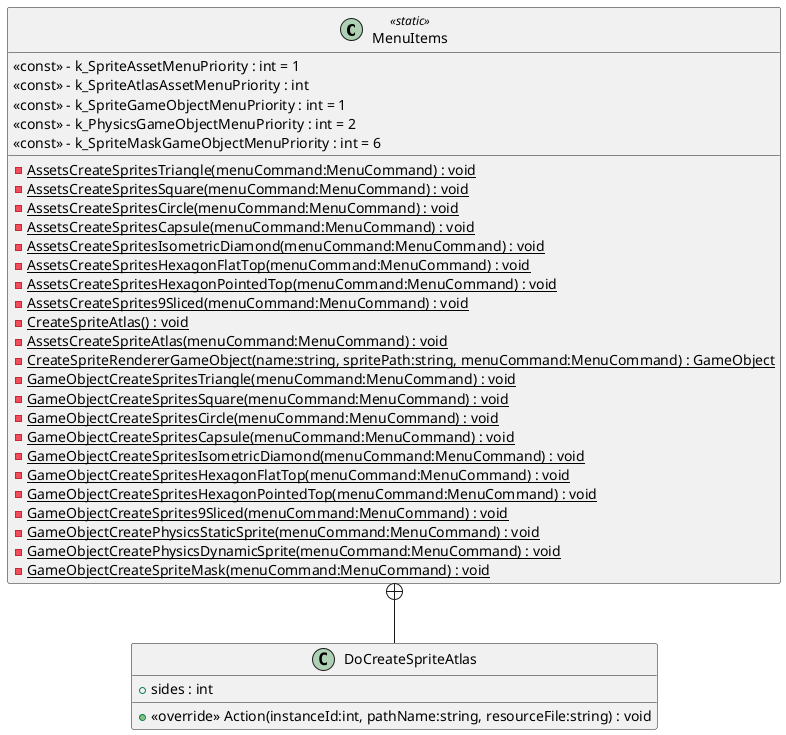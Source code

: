 @startuml
class MenuItems <<static>> {
    <<const>> - k_SpriteAssetMenuPriority : int = 1
    <<const>> - k_SpriteAtlasAssetMenuPriority : int
    <<const>> - k_SpriteGameObjectMenuPriority : int = 1
    <<const>> - k_PhysicsGameObjectMenuPriority : int = 2
    <<const>> - k_SpriteMaskGameObjectMenuPriority : int = 6
    {static} - AssetsCreateSpritesTriangle(menuCommand:MenuCommand) : void
    {static} - AssetsCreateSpritesSquare(menuCommand:MenuCommand) : void
    {static} - AssetsCreateSpritesCircle(menuCommand:MenuCommand) : void
    {static} - AssetsCreateSpritesCapsule(menuCommand:MenuCommand) : void
    {static} - AssetsCreateSpritesIsometricDiamond(menuCommand:MenuCommand) : void
    {static} - AssetsCreateSpritesHexagonFlatTop(menuCommand:MenuCommand) : void
    {static} - AssetsCreateSpritesHexagonPointedTop(menuCommand:MenuCommand) : void
    {static} - AssetsCreateSprites9Sliced(menuCommand:MenuCommand) : void
    {static} - CreateSpriteAtlas() : void
    {static} - AssetsCreateSpriteAtlas(menuCommand:MenuCommand) : void
    {static} - CreateSpriteRendererGameObject(name:string, spritePath:string, menuCommand:MenuCommand) : GameObject
    {static} - GameObjectCreateSpritesTriangle(menuCommand:MenuCommand) : void
    {static} - GameObjectCreateSpritesSquare(menuCommand:MenuCommand) : void
    {static} - GameObjectCreateSpritesCircle(menuCommand:MenuCommand) : void
    {static} - GameObjectCreateSpritesCapsule(menuCommand:MenuCommand) : void
    {static} - GameObjectCreateSpritesIsometricDiamond(menuCommand:MenuCommand) : void
    {static} - GameObjectCreateSpritesHexagonFlatTop(menuCommand:MenuCommand) : void
    {static} - GameObjectCreateSpritesHexagonPointedTop(menuCommand:MenuCommand) : void
    {static} - GameObjectCreateSprites9Sliced(menuCommand:MenuCommand) : void
    {static} - GameObjectCreatePhysicsStaticSprite(menuCommand:MenuCommand) : void
    {static} - GameObjectCreatePhysicsDynamicSprite(menuCommand:MenuCommand) : void
    {static} - GameObjectCreateSpriteMask(menuCommand:MenuCommand) : void
}
class DoCreateSpriteAtlas {
    + sides : int
    + <<override>> Action(instanceId:int, pathName:string, resourceFile:string) : void
}
MenuItems +-- DoCreateSpriteAtlas
@enduml
